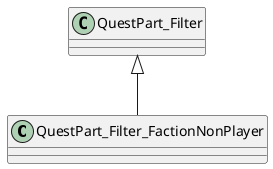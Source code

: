 @startuml
class QuestPart_Filter_FactionNonPlayer {
}
QuestPart_Filter <|-- QuestPart_Filter_FactionNonPlayer
@enduml
